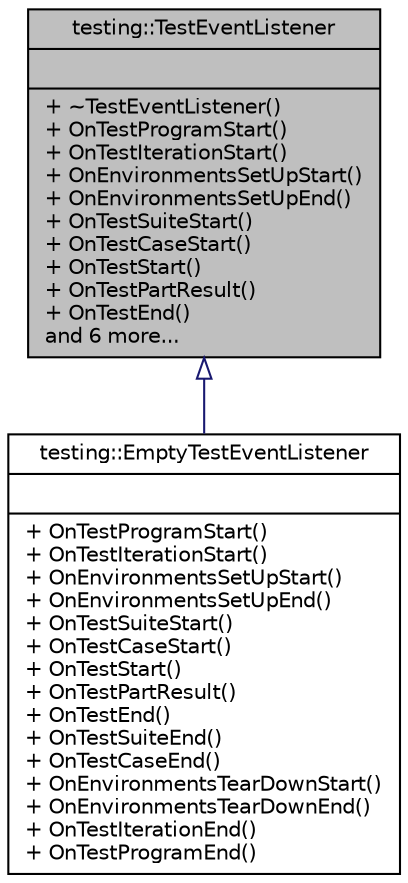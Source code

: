 digraph "testing::TestEventListener"
{
 // INTERACTIVE_SVG=YES
 // LATEX_PDF_SIZE
  edge [fontname="Helvetica",fontsize="10",labelfontname="Helvetica",labelfontsize="10"];
  node [fontname="Helvetica",fontsize="10",shape=record];
  Node1 [label="{testing::TestEventListener\n||+ ~TestEventListener()\l+ OnTestProgramStart()\l+ OnTestIterationStart()\l+ OnEnvironmentsSetUpStart()\l+ OnEnvironmentsSetUpEnd()\l+ OnTestSuiteStart()\l+ OnTestCaseStart()\l+ OnTestStart()\l+ OnTestPartResult()\l+ OnTestEnd()\land 6 more...\l}",height=0.2,width=0.4,color="black", fillcolor="grey75", style="filled", fontcolor="black",tooltip=" "];
  Node1 -> Node2 [dir="back",color="midnightblue",fontsize="10",style="solid",arrowtail="onormal",fontname="Helvetica"];
  Node2 [label="{testing::EmptyTestEventListener\n||+ OnTestProgramStart()\l+ OnTestIterationStart()\l+ OnEnvironmentsSetUpStart()\l+ OnEnvironmentsSetUpEnd()\l+ OnTestSuiteStart()\l+ OnTestCaseStart()\l+ OnTestStart()\l+ OnTestPartResult()\l+ OnTestEnd()\l+ OnTestSuiteEnd()\l+ OnTestCaseEnd()\l+ OnEnvironmentsTearDownStart()\l+ OnEnvironmentsTearDownEnd()\l+ OnTestIterationEnd()\l+ OnTestProgramEnd()\l}",height=0.2,width=0.4,color="black", fillcolor="white", style="filled",URL="$dd/dff/classtesting_1_1_empty_test_event_listener.html",tooltip=" "];
}
